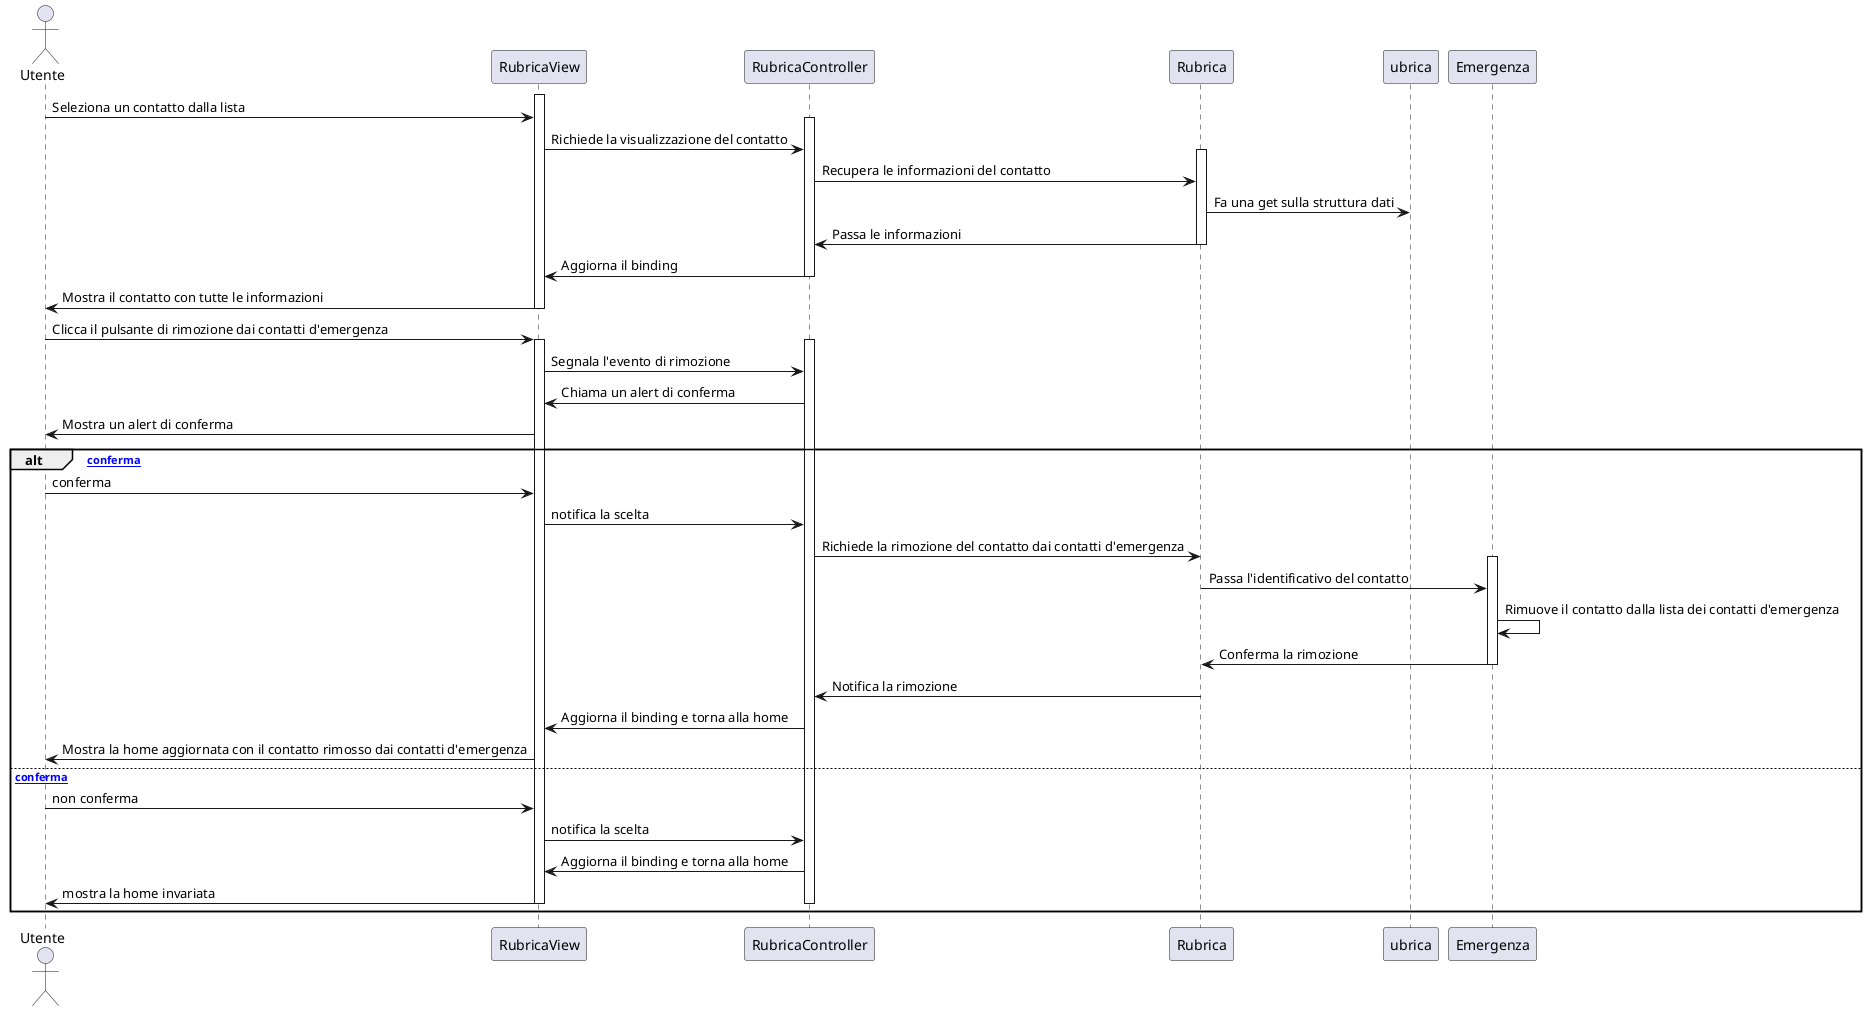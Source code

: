 @startuml
'https://plantuml.com/sequence-diagram

actor Utente

activate RubricaView
Utente->RubricaView : Seleziona un contatto dalla lista
activate RubricaController
RubricaView->RubricaController : Richiede la visualizzazione del contatto
activate Rubrica
RubricaController ->Rubrica : Recupera le informazioni del contatto
Rubrica->ubrica : Fa una get sulla struttura dati
Rubrica->RubricaController : Passa le informazioni
deactivate Rubrica
RubricaController->RubricaView : Aggiorna il binding
deactivate RubricaController
RubricaView->Utente : Mostra il contatto con tutte le informazioni
deactivate RubricaView

Utente->RubricaView : Clicca il pulsante di rimozione dai contatti d'emergenza
activate RubricaView
activate RubricaController
RubricaView->RubricaController : Segnala l'evento di rimozione
RubricaController->RubricaView: Chiama un alert di conferma
RubricaView->Utente: Mostra un alert di conferma

alt [conferma]
    Utente->RubricaView:conferma
    RubricaView->RubricaController: notifica la scelta
    RubricaController->Rubrica : Richiede la rimozione del contatto dai contatti d'emergenza
    activate Emergenza
    Rubrica->Emergenza : Passa l'identificativo del contatto
    Emergenza->Emergenza : Rimuove il contatto dalla lista dei contatti d'emergenza
    Emergenza->Rubrica : Conferma la rimozione
    deactivate Emergenza
    Rubrica->RubricaController : Notifica la rimozione
    RubricaController->RubricaView : Aggiorna il binding e torna alla home
    RubricaView->Utente : Mostra la home aggiornata con il contatto rimosso dai contatti d'emergenza
else [non conferma]
    Utente->RubricaView:non conferma
    RubricaView->RubricaController: notifica la scelta
    RubricaController->RubricaView: Aggiorna il binding e torna alla home
    RubricaView->Utente: mostra la home invariata
    deactivate RubricaController
    deactivate RubricaView
end

@enduml